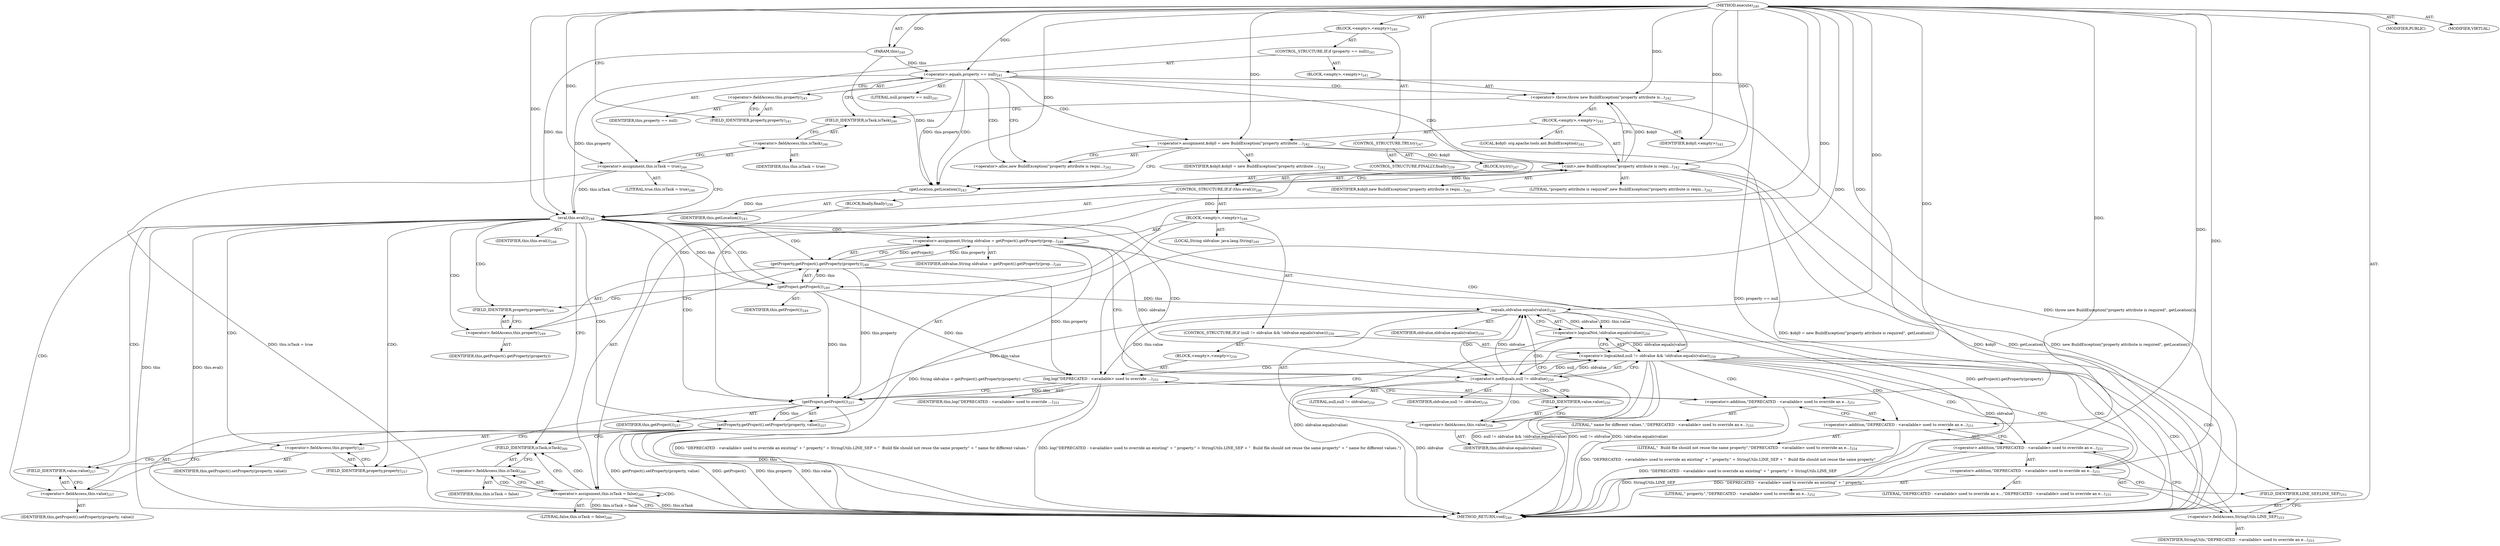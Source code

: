 digraph "execute" {  
"111669149709" [label = <(METHOD,execute)<SUB>240</SUB>> ]
"115964117005" [label = <(PARAM,this)<SUB>240</SUB>> ]
"25769803792" [label = <(BLOCK,&lt;empty&gt;,&lt;empty&gt;)<SUB>240</SUB>> ]
"47244640259" [label = <(CONTROL_STRUCTURE,IF,if (property == null))<SUB>241</SUB>> ]
"30064771127" [label = <(&lt;operator&gt;.equals,property == null)<SUB>241</SUB>> ]
"30064771128" [label = <(&lt;operator&gt;.fieldAccess,this.property)<SUB>241</SUB>> ]
"68719476814" [label = <(IDENTIFIER,this,property == null)> ]
"55834574866" [label = <(FIELD_IDENTIFIER,property,property)<SUB>241</SUB>> ]
"90194313221" [label = <(LITERAL,null,property == null)<SUB>241</SUB>> ]
"25769803793" [label = <(BLOCK,&lt;empty&gt;,&lt;empty&gt;)<SUB>241</SUB>> ]
"30064771129" [label = <(&lt;operator&gt;.throw,throw new BuildException(&quot;property attribute is...)<SUB>242</SUB>> ]
"25769803794" [label = <(BLOCK,&lt;empty&gt;,&lt;empty&gt;)<SUB>242</SUB>> ]
"94489280512" [label = <(LOCAL,$obj0: org.apache.tools.ant.BuildException)<SUB>242</SUB>> ]
"30064771130" [label = <(&lt;operator&gt;.assignment,$obj0 = new BuildException(&quot;property attribute ...)<SUB>242</SUB>> ]
"68719476815" [label = <(IDENTIFIER,$obj0,$obj0 = new BuildException(&quot;property attribute ...)<SUB>242</SUB>> ]
"30064771131" [label = <(&lt;operator&gt;.alloc,new BuildException(&quot;property attribute is requi...)<SUB>242</SUB>> ]
"30064771132" [label = <(&lt;init&gt;,new BuildException(&quot;property attribute is requi...)<SUB>242</SUB>> ]
"68719476816" [label = <(IDENTIFIER,$obj0,new BuildException(&quot;property attribute is requi...)<SUB>242</SUB>> ]
"90194313222" [label = <(LITERAL,&quot;property attribute is required&quot;,new BuildException(&quot;property attribute is requi...)<SUB>242</SUB>> ]
"30064771133" [label = <(getLocation,getLocation())<SUB>243</SUB>> ]
"68719476758" [label = <(IDENTIFIER,this,getLocation())<SUB>243</SUB>> ]
"68719476817" [label = <(IDENTIFIER,$obj0,&lt;empty&gt;)<SUB>242</SUB>> ]
"30064771134" [label = <(&lt;operator&gt;.assignment,this.isTask = true)<SUB>246</SUB>> ]
"30064771135" [label = <(&lt;operator&gt;.fieldAccess,this.isTask)<SUB>246</SUB>> ]
"68719476818" [label = <(IDENTIFIER,this,this.isTask = true)> ]
"55834574867" [label = <(FIELD_IDENTIFIER,isTask,isTask)<SUB>246</SUB>> ]
"90194313223" [label = <(LITERAL,true,this.isTask = true)<SUB>246</SUB>> ]
"47244640260" [label = <(CONTROL_STRUCTURE,TRY,try)<SUB>247</SUB>> ]
"25769803795" [label = <(BLOCK,try,try)<SUB>247</SUB>> ]
"47244640261" [label = <(CONTROL_STRUCTURE,IF,if (this.eval()))<SUB>248</SUB>> ]
"30064771136" [label = <(eval,this.eval())<SUB>248</SUB>> ]
"68719476759" [label = <(IDENTIFIER,this,this.eval())<SUB>248</SUB>> ]
"25769803796" [label = <(BLOCK,&lt;empty&gt;,&lt;empty&gt;)<SUB>248</SUB>> ]
"94489280513" [label = <(LOCAL,String oldvalue: java.lang.String)<SUB>249</SUB>> ]
"30064771137" [label = <(&lt;operator&gt;.assignment,String oldvalue = getProject().getProperty(prop...)<SUB>249</SUB>> ]
"68719476819" [label = <(IDENTIFIER,oldvalue,String oldvalue = getProject().getProperty(prop...)<SUB>249</SUB>> ]
"30064771138" [label = <(getProperty,getProject().getProperty(property))<SUB>249</SUB>> ]
"30064771139" [label = <(getProject,getProject())<SUB>249</SUB>> ]
"68719476760" [label = <(IDENTIFIER,this,getProject())<SUB>249</SUB>> ]
"30064771140" [label = <(&lt;operator&gt;.fieldAccess,this.property)<SUB>249</SUB>> ]
"68719476820" [label = <(IDENTIFIER,this,getProject().getProperty(property))> ]
"55834574868" [label = <(FIELD_IDENTIFIER,property,property)<SUB>249</SUB>> ]
"47244640262" [label = <(CONTROL_STRUCTURE,IF,if (null != oldvalue &amp;&amp; !oldvalue.equals(value)))<SUB>250</SUB>> ]
"30064771141" [label = <(&lt;operator&gt;.logicalAnd,null != oldvalue &amp;&amp; !oldvalue.equals(value))<SUB>250</SUB>> ]
"30064771142" [label = <(&lt;operator&gt;.notEquals,null != oldvalue)<SUB>250</SUB>> ]
"90194313224" [label = <(LITERAL,null,null != oldvalue)<SUB>250</SUB>> ]
"68719476821" [label = <(IDENTIFIER,oldvalue,null != oldvalue)<SUB>250</SUB>> ]
"30064771143" [label = <(&lt;operator&gt;.logicalNot,!oldvalue.equals(value))<SUB>250</SUB>> ]
"30064771144" [label = <(equals,oldvalue.equals(value))<SUB>250</SUB>> ]
"68719476822" [label = <(IDENTIFIER,oldvalue,oldvalue.equals(value))<SUB>250</SUB>> ]
"30064771145" [label = <(&lt;operator&gt;.fieldAccess,this.value)<SUB>250</SUB>> ]
"68719476823" [label = <(IDENTIFIER,this,oldvalue.equals(value))> ]
"55834574869" [label = <(FIELD_IDENTIFIER,value,value)<SUB>250</SUB>> ]
"25769803797" [label = <(BLOCK,&lt;empty&gt;,&lt;empty&gt;)<SUB>250</SUB>> ]
"30064771146" [label = <(log,log(&quot;DEPRECATED - &lt;available&gt; used to override ...)<SUB>251</SUB>> ]
"68719476761" [label = <(IDENTIFIER,this,log(&quot;DEPRECATED - &lt;available&gt; used to override ...)<SUB>251</SUB>> ]
"30064771147" [label = <(&lt;operator&gt;.addition,&quot;DEPRECATED - &lt;available&gt; used to override an e...)<SUB>251</SUB>> ]
"30064771148" [label = <(&lt;operator&gt;.addition,&quot;DEPRECATED - &lt;available&gt; used to override an e...)<SUB>251</SUB>> ]
"30064771149" [label = <(&lt;operator&gt;.addition,&quot;DEPRECATED - &lt;available&gt; used to override an e...)<SUB>251</SUB>> ]
"30064771150" [label = <(&lt;operator&gt;.addition,&quot;DEPRECATED - &lt;available&gt; used to override an e...)<SUB>251</SUB>> ]
"90194313225" [label = <(LITERAL,&quot;DEPRECATED - &lt;available&gt; used to override an e...,&quot;DEPRECATED - &lt;available&gt; used to override an e...)<SUB>251</SUB>> ]
"90194313226" [label = <(LITERAL,&quot; property.&quot;,&quot;DEPRECATED - &lt;available&gt; used to override an e...)<SUB>252</SUB>> ]
"30064771151" [label = <(&lt;operator&gt;.fieldAccess,StringUtils.LINE_SEP)<SUB>253</SUB>> ]
"68719476824" [label = <(IDENTIFIER,StringUtils,&quot;DEPRECATED - &lt;available&gt; used to override an e...)<SUB>253</SUB>> ]
"55834574870" [label = <(FIELD_IDENTIFIER,LINE_SEP,LINE_SEP)<SUB>253</SUB>> ]
"90194313227" [label = <(LITERAL,&quot;  Build file should not reuse the same property&quot;,&quot;DEPRECATED - &lt;available&gt; used to override an e...)<SUB>254</SUB>> ]
"90194313228" [label = <(LITERAL,&quot; name for different values.&quot;,&quot;DEPRECATED - &lt;available&gt; used to override an e...)<SUB>255</SUB>> ]
"30064771152" [label = <(setProperty,getProject().setProperty(property, value))<SUB>257</SUB>> ]
"30064771153" [label = <(getProject,getProject())<SUB>257</SUB>> ]
"68719476762" [label = <(IDENTIFIER,this,getProject())<SUB>257</SUB>> ]
"30064771154" [label = <(&lt;operator&gt;.fieldAccess,this.property)<SUB>257</SUB>> ]
"68719476825" [label = <(IDENTIFIER,this,getProject().setProperty(property, value))> ]
"55834574871" [label = <(FIELD_IDENTIFIER,property,property)<SUB>257</SUB>> ]
"30064771155" [label = <(&lt;operator&gt;.fieldAccess,this.value)<SUB>257</SUB>> ]
"68719476826" [label = <(IDENTIFIER,this,getProject().setProperty(property, value))> ]
"55834574872" [label = <(FIELD_IDENTIFIER,value,value)<SUB>257</SUB>> ]
"47244640263" [label = <(CONTROL_STRUCTURE,FINALLY,finally)<SUB>259</SUB>> ]
"25769803798" [label = <(BLOCK,finally,finally)<SUB>259</SUB>> ]
"30064771156" [label = <(&lt;operator&gt;.assignment,this.isTask = false)<SUB>260</SUB>> ]
"30064771157" [label = <(&lt;operator&gt;.fieldAccess,this.isTask)<SUB>260</SUB>> ]
"68719476827" [label = <(IDENTIFIER,this,this.isTask = false)> ]
"55834574873" [label = <(FIELD_IDENTIFIER,isTask,isTask)<SUB>260</SUB>> ]
"90194313229" [label = <(LITERAL,false,this.isTask = false)<SUB>260</SUB>> ]
"133143986213" [label = <(MODIFIER,PUBLIC)> ]
"133143986214" [label = <(MODIFIER,VIRTUAL)> ]
"128849018893" [label = <(METHOD_RETURN,void)<SUB>240</SUB>> ]
  "111669149709" -> "115964117005"  [ label = "AST: "] 
  "111669149709" -> "25769803792"  [ label = "AST: "] 
  "111669149709" -> "133143986213"  [ label = "AST: "] 
  "111669149709" -> "133143986214"  [ label = "AST: "] 
  "111669149709" -> "128849018893"  [ label = "AST: "] 
  "25769803792" -> "47244640259"  [ label = "AST: "] 
  "25769803792" -> "30064771134"  [ label = "AST: "] 
  "25769803792" -> "47244640260"  [ label = "AST: "] 
  "47244640259" -> "30064771127"  [ label = "AST: "] 
  "47244640259" -> "25769803793"  [ label = "AST: "] 
  "30064771127" -> "30064771128"  [ label = "AST: "] 
  "30064771127" -> "90194313221"  [ label = "AST: "] 
  "30064771128" -> "68719476814"  [ label = "AST: "] 
  "30064771128" -> "55834574866"  [ label = "AST: "] 
  "25769803793" -> "30064771129"  [ label = "AST: "] 
  "30064771129" -> "25769803794"  [ label = "AST: "] 
  "25769803794" -> "94489280512"  [ label = "AST: "] 
  "25769803794" -> "30064771130"  [ label = "AST: "] 
  "25769803794" -> "30064771132"  [ label = "AST: "] 
  "25769803794" -> "68719476817"  [ label = "AST: "] 
  "30064771130" -> "68719476815"  [ label = "AST: "] 
  "30064771130" -> "30064771131"  [ label = "AST: "] 
  "30064771132" -> "68719476816"  [ label = "AST: "] 
  "30064771132" -> "90194313222"  [ label = "AST: "] 
  "30064771132" -> "30064771133"  [ label = "AST: "] 
  "30064771133" -> "68719476758"  [ label = "AST: "] 
  "30064771134" -> "30064771135"  [ label = "AST: "] 
  "30064771134" -> "90194313223"  [ label = "AST: "] 
  "30064771135" -> "68719476818"  [ label = "AST: "] 
  "30064771135" -> "55834574867"  [ label = "AST: "] 
  "47244640260" -> "25769803795"  [ label = "AST: "] 
  "47244640260" -> "47244640263"  [ label = "AST: "] 
  "25769803795" -> "47244640261"  [ label = "AST: "] 
  "47244640261" -> "30064771136"  [ label = "AST: "] 
  "47244640261" -> "25769803796"  [ label = "AST: "] 
  "30064771136" -> "68719476759"  [ label = "AST: "] 
  "25769803796" -> "94489280513"  [ label = "AST: "] 
  "25769803796" -> "30064771137"  [ label = "AST: "] 
  "25769803796" -> "47244640262"  [ label = "AST: "] 
  "25769803796" -> "30064771152"  [ label = "AST: "] 
  "30064771137" -> "68719476819"  [ label = "AST: "] 
  "30064771137" -> "30064771138"  [ label = "AST: "] 
  "30064771138" -> "30064771139"  [ label = "AST: "] 
  "30064771138" -> "30064771140"  [ label = "AST: "] 
  "30064771139" -> "68719476760"  [ label = "AST: "] 
  "30064771140" -> "68719476820"  [ label = "AST: "] 
  "30064771140" -> "55834574868"  [ label = "AST: "] 
  "47244640262" -> "30064771141"  [ label = "AST: "] 
  "47244640262" -> "25769803797"  [ label = "AST: "] 
  "30064771141" -> "30064771142"  [ label = "AST: "] 
  "30064771141" -> "30064771143"  [ label = "AST: "] 
  "30064771142" -> "90194313224"  [ label = "AST: "] 
  "30064771142" -> "68719476821"  [ label = "AST: "] 
  "30064771143" -> "30064771144"  [ label = "AST: "] 
  "30064771144" -> "68719476822"  [ label = "AST: "] 
  "30064771144" -> "30064771145"  [ label = "AST: "] 
  "30064771145" -> "68719476823"  [ label = "AST: "] 
  "30064771145" -> "55834574869"  [ label = "AST: "] 
  "25769803797" -> "30064771146"  [ label = "AST: "] 
  "30064771146" -> "68719476761"  [ label = "AST: "] 
  "30064771146" -> "30064771147"  [ label = "AST: "] 
  "30064771147" -> "30064771148"  [ label = "AST: "] 
  "30064771147" -> "90194313228"  [ label = "AST: "] 
  "30064771148" -> "30064771149"  [ label = "AST: "] 
  "30064771148" -> "90194313227"  [ label = "AST: "] 
  "30064771149" -> "30064771150"  [ label = "AST: "] 
  "30064771149" -> "30064771151"  [ label = "AST: "] 
  "30064771150" -> "90194313225"  [ label = "AST: "] 
  "30064771150" -> "90194313226"  [ label = "AST: "] 
  "30064771151" -> "68719476824"  [ label = "AST: "] 
  "30064771151" -> "55834574870"  [ label = "AST: "] 
  "30064771152" -> "30064771153"  [ label = "AST: "] 
  "30064771152" -> "30064771154"  [ label = "AST: "] 
  "30064771152" -> "30064771155"  [ label = "AST: "] 
  "30064771153" -> "68719476762"  [ label = "AST: "] 
  "30064771154" -> "68719476825"  [ label = "AST: "] 
  "30064771154" -> "55834574871"  [ label = "AST: "] 
  "30064771155" -> "68719476826"  [ label = "AST: "] 
  "30064771155" -> "55834574872"  [ label = "AST: "] 
  "47244640263" -> "25769803798"  [ label = "AST: "] 
  "25769803798" -> "30064771156"  [ label = "AST: "] 
  "30064771156" -> "30064771157"  [ label = "AST: "] 
  "30064771156" -> "90194313229"  [ label = "AST: "] 
  "30064771157" -> "68719476827"  [ label = "AST: "] 
  "30064771157" -> "55834574873"  [ label = "AST: "] 
  "30064771134" -> "30064771136"  [ label = "CFG: "] 
  "30064771127" -> "30064771131"  [ label = "CFG: "] 
  "30064771127" -> "55834574867"  [ label = "CFG: "] 
  "30064771135" -> "30064771134"  [ label = "CFG: "] 
  "30064771128" -> "30064771127"  [ label = "CFG: "] 
  "30064771129" -> "55834574867"  [ label = "CFG: "] 
  "55834574867" -> "30064771135"  [ label = "CFG: "] 
  "55834574866" -> "30064771128"  [ label = "CFG: "] 
  "30064771136" -> "55834574873"  [ label = "CFG: "] 
  "30064771136" -> "30064771139"  [ label = "CFG: "] 
  "30064771156" -> "128849018893"  [ label = "CFG: "] 
  "30064771156" -> "55834574873"  [ label = "CFG: "] 
  "30064771130" -> "30064771133"  [ label = "CFG: "] 
  "30064771132" -> "30064771129"  [ label = "CFG: "] 
  "30064771137" -> "30064771142"  [ label = "CFG: "] 
  "30064771152" -> "55834574873"  [ label = "CFG: "] 
  "30064771157" -> "30064771156"  [ label = "CFG: "] 
  "30064771131" -> "30064771130"  [ label = "CFG: "] 
  "30064771133" -> "30064771132"  [ label = "CFG: "] 
  "30064771138" -> "30064771137"  [ label = "CFG: "] 
  "30064771141" -> "30064771150"  [ label = "CFG: "] 
  "30064771141" -> "30064771153"  [ label = "CFG: "] 
  "30064771153" -> "55834574871"  [ label = "CFG: "] 
  "30064771154" -> "55834574872"  [ label = "CFG: "] 
  "30064771155" -> "30064771152"  [ label = "CFG: "] 
  "55834574873" -> "30064771157"  [ label = "CFG: "] 
  "30064771139" -> "55834574868"  [ label = "CFG: "] 
  "30064771140" -> "30064771138"  [ label = "CFG: "] 
  "30064771142" -> "30064771141"  [ label = "CFG: "] 
  "30064771142" -> "55834574869"  [ label = "CFG: "] 
  "30064771143" -> "30064771141"  [ label = "CFG: "] 
  "30064771146" -> "30064771153"  [ label = "CFG: "] 
  "55834574871" -> "30064771154"  [ label = "CFG: "] 
  "55834574872" -> "30064771155"  [ label = "CFG: "] 
  "55834574868" -> "30064771140"  [ label = "CFG: "] 
  "30064771144" -> "30064771143"  [ label = "CFG: "] 
  "30064771147" -> "30064771146"  [ label = "CFG: "] 
  "30064771145" -> "30064771144"  [ label = "CFG: "] 
  "30064771148" -> "30064771147"  [ label = "CFG: "] 
  "55834574869" -> "30064771145"  [ label = "CFG: "] 
  "30064771149" -> "30064771148"  [ label = "CFG: "] 
  "30064771150" -> "55834574870"  [ label = "CFG: "] 
  "30064771151" -> "30064771149"  [ label = "CFG: "] 
  "55834574870" -> "30064771151"  [ label = "CFG: "] 
  "111669149709" -> "55834574866"  [ label = "CFG: "] 
  "30064771127" -> "128849018893"  [ label = "DDG: property == null"] 
  "30064771130" -> "128849018893"  [ label = "DDG: $obj0 = new BuildException(&quot;property attribute is required&quot;, getLocation())"] 
  "30064771132" -> "128849018893"  [ label = "DDG: $obj0"] 
  "30064771132" -> "128849018893"  [ label = "DDG: getLocation()"] 
  "30064771132" -> "128849018893"  [ label = "DDG: new BuildException(&quot;property attribute is required&quot;, getLocation())"] 
  "30064771129" -> "128849018893"  [ label = "DDG: throw new BuildException(&quot;property attribute is required&quot;, getLocation());"] 
  "30064771134" -> "128849018893"  [ label = "DDG: this.isTask = true"] 
  "30064771136" -> "128849018893"  [ label = "DDG: this"] 
  "30064771136" -> "128849018893"  [ label = "DDG: this.eval()"] 
  "30064771137" -> "128849018893"  [ label = "DDG: getProject().getProperty(property)"] 
  "30064771137" -> "128849018893"  [ label = "DDG: String oldvalue = getProject().getProperty(property)"] 
  "30064771142" -> "128849018893"  [ label = "DDG: oldvalue"] 
  "30064771141" -> "128849018893"  [ label = "DDG: null != oldvalue"] 
  "30064771144" -> "128849018893"  [ label = "DDG: oldvalue"] 
  "30064771143" -> "128849018893"  [ label = "DDG: oldvalue.equals(value)"] 
  "30064771141" -> "128849018893"  [ label = "DDG: !oldvalue.equals(value)"] 
  "30064771141" -> "128849018893"  [ label = "DDG: null != oldvalue &amp;&amp; !oldvalue.equals(value)"] 
  "30064771149" -> "128849018893"  [ label = "DDG: &quot;DEPRECATED - &lt;available&gt; used to override an existing&quot; + &quot; property.&quot;"] 
  "30064771149" -> "128849018893"  [ label = "DDG: StringUtils.LINE_SEP"] 
  "30064771148" -> "128849018893"  [ label = "DDG: &quot;DEPRECATED - &lt;available&gt; used to override an existing&quot; + &quot; property.&quot; + StringUtils.LINE_SEP"] 
  "30064771147" -> "128849018893"  [ label = "DDG: &quot;DEPRECATED - &lt;available&gt; used to override an existing&quot; + &quot; property.&quot; + StringUtils.LINE_SEP + &quot;  Build file should not reuse the same property&quot;"] 
  "30064771146" -> "128849018893"  [ label = "DDG: &quot;DEPRECATED - &lt;available&gt; used to override an existing&quot; + &quot; property.&quot; + StringUtils.LINE_SEP + &quot;  Build file should not reuse the same property&quot; + &quot; name for different values.&quot;"] 
  "30064771146" -> "128849018893"  [ label = "DDG: log(&quot;DEPRECATED - &lt;available&gt; used to override an existing&quot; + &quot; property.&quot; + StringUtils.LINE_SEP + &quot;  Build file should not reuse the same property&quot; + &quot; name for different values.&quot;)"] 
  "30064771153" -> "128849018893"  [ label = "DDG: this"] 
  "30064771152" -> "128849018893"  [ label = "DDG: getProject()"] 
  "30064771152" -> "128849018893"  [ label = "DDG: this.property"] 
  "30064771152" -> "128849018893"  [ label = "DDG: this.value"] 
  "30064771152" -> "128849018893"  [ label = "DDG: getProject().setProperty(property, value)"] 
  "30064771156" -> "128849018893"  [ label = "DDG: this.isTask"] 
  "30064771156" -> "128849018893"  [ label = "DDG: this.isTask = false"] 
  "111669149709" -> "115964117005"  [ label = "DDG: "] 
  "111669149709" -> "30064771134"  [ label = "DDG: "] 
  "115964117005" -> "30064771127"  [ label = "DDG: this"] 
  "111669149709" -> "30064771127"  [ label = "DDG: "] 
  "30064771132" -> "30064771129"  [ label = "DDG: $obj0"] 
  "111669149709" -> "30064771129"  [ label = "DDG: "] 
  "111669149709" -> "30064771156"  [ label = "DDG: "] 
  "111669149709" -> "30064771130"  [ label = "DDG: "] 
  "111669149709" -> "68719476817"  [ label = "DDG: "] 
  "115964117005" -> "30064771136"  [ label = "DDG: this"] 
  "30064771127" -> "30064771136"  [ label = "DDG: this.property"] 
  "30064771133" -> "30064771136"  [ label = "DDG: this"] 
  "30064771134" -> "30064771136"  [ label = "DDG: this.isTask"] 
  "111669149709" -> "30064771136"  [ label = "DDG: "] 
  "30064771138" -> "30064771137"  [ label = "DDG: getProject()"] 
  "30064771138" -> "30064771137"  [ label = "DDG: this.property"] 
  "30064771130" -> "30064771132"  [ label = "DDG: $obj0"] 
  "111669149709" -> "30064771132"  [ label = "DDG: "] 
  "30064771133" -> "30064771132"  [ label = "DDG: this"] 
  "30064771153" -> "30064771152"  [ label = "DDG: this"] 
  "115964117005" -> "30064771133"  [ label = "DDG: this"] 
  "30064771127" -> "30064771133"  [ label = "DDG: this.property"] 
  "111669149709" -> "30064771133"  [ label = "DDG: "] 
  "30064771139" -> "30064771138"  [ label = "DDG: this"] 
  "30064771142" -> "30064771141"  [ label = "DDG: null"] 
  "30064771142" -> "30064771141"  [ label = "DDG: oldvalue"] 
  "30064771143" -> "30064771141"  [ label = "DDG: oldvalue.equals(value)"] 
  "30064771139" -> "30064771153"  [ label = "DDG: this"] 
  "30064771138" -> "30064771153"  [ label = "DDG: this.property"] 
  "30064771144" -> "30064771153"  [ label = "DDG: this.value"] 
  "30064771146" -> "30064771153"  [ label = "DDG: this"] 
  "111669149709" -> "30064771153"  [ label = "DDG: "] 
  "30064771136" -> "30064771139"  [ label = "DDG: this"] 
  "111669149709" -> "30064771139"  [ label = "DDG: "] 
  "111669149709" -> "30064771142"  [ label = "DDG: "] 
  "30064771137" -> "30064771142"  [ label = "DDG: oldvalue"] 
  "30064771144" -> "30064771143"  [ label = "DDG: oldvalue"] 
  "30064771144" -> "30064771143"  [ label = "DDG: this.value"] 
  "30064771139" -> "30064771146"  [ label = "DDG: this"] 
  "30064771138" -> "30064771146"  [ label = "DDG: this.property"] 
  "30064771144" -> "30064771146"  [ label = "DDG: this.value"] 
  "111669149709" -> "30064771146"  [ label = "DDG: "] 
  "30064771142" -> "30064771144"  [ label = "DDG: oldvalue"] 
  "111669149709" -> "30064771144"  [ label = "DDG: "] 
  "30064771139" -> "30064771144"  [ label = "DDG: this"] 
  "111669149709" -> "30064771147"  [ label = "DDG: "] 
  "111669149709" -> "30064771148"  [ label = "DDG: "] 
  "111669149709" -> "30064771149"  [ label = "DDG: "] 
  "111669149709" -> "30064771150"  [ label = "DDG: "] 
  "30064771127" -> "30064771132"  [ label = "CDG: "] 
  "30064771127" -> "30064771131"  [ label = "CDG: "] 
  "30064771127" -> "30064771133"  [ label = "CDG: "] 
  "30064771127" -> "30064771130"  [ label = "CDG: "] 
  "30064771127" -> "30064771129"  [ label = "CDG: "] 
  "30064771136" -> "30064771155"  [ label = "CDG: "] 
  "30064771136" -> "55834574868"  [ label = "CDG: "] 
  "30064771136" -> "30064771152"  [ label = "CDG: "] 
  "30064771136" -> "30064771154"  [ label = "CDG: "] 
  "30064771136" -> "55834574872"  [ label = "CDG: "] 
  "30064771136" -> "30064771153"  [ label = "CDG: "] 
  "30064771136" -> "55834574871"  [ label = "CDG: "] 
  "30064771136" -> "30064771140"  [ label = "CDG: "] 
  "30064771136" -> "30064771139"  [ label = "CDG: "] 
  "30064771136" -> "30064771142"  [ label = "CDG: "] 
  "30064771136" -> "30064771141"  [ label = "CDG: "] 
  "30064771136" -> "30064771138"  [ label = "CDG: "] 
  "30064771136" -> "30064771137"  [ label = "CDG: "] 
  "30064771156" -> "30064771156"  [ label = "CDG: "] 
  "30064771156" -> "55834574873"  [ label = "CDG: "] 
  "30064771156" -> "30064771157"  [ label = "CDG: "] 
  "30064771141" -> "30064771148"  [ label = "CDG: "] 
  "30064771141" -> "30064771147"  [ label = "CDG: "] 
  "30064771141" -> "30064771150"  [ label = "CDG: "] 
  "30064771141" -> "30064771149"  [ label = "CDG: "] 
  "30064771141" -> "55834574870"  [ label = "CDG: "] 
  "30064771141" -> "30064771151"  [ label = "CDG: "] 
  "30064771141" -> "30064771146"  [ label = "CDG: "] 
  "30064771142" -> "55834574869"  [ label = "CDG: "] 
  "30064771142" -> "30064771144"  [ label = "CDG: "] 
  "30064771142" -> "30064771143"  [ label = "CDG: "] 
  "30064771142" -> "30064771145"  [ label = "CDG: "] 
}
